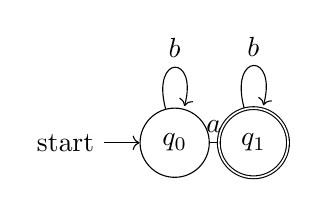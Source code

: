 \begin{tikzpicture}
	\draw
		node [state,initial]               (q0) {$q_0$}
		node [state,accepting,right of=q0] (q1) {$q_1$}
		(q0) edge[loop above] node{$b$}    (q0)
		(q0) edge[above] node{$a$}         (q1)
		(q1) edge[loop above] node{$b$}    (q1)
	;
\end{tikzpicture}
